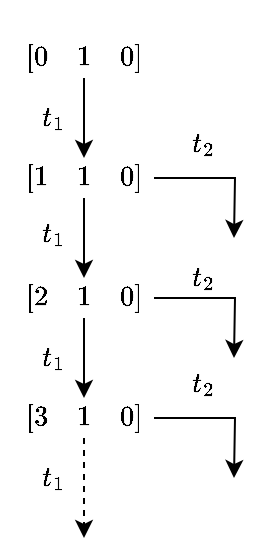 <mxfile version="24.7.17">
  <diagram name="Pagina-1" id="Nyu9GzosfRtS_qjofPWO">
    <mxGraphModel dx="676" dy="391" grid="1" gridSize="10" guides="1" tooltips="1" connect="1" arrows="1" fold="1" page="1" pageScale="1" pageWidth="827" pageHeight="1169" math="1" shadow="0">
      <root>
        <mxCell id="0" />
        <mxCell id="1" parent="0" />
        <mxCell id="9hnhG1vAZfgd4h-FR44S-5" style="edgeStyle=orthogonalEdgeStyle;rounded=0;orthogonalLoop=1;jettySize=auto;html=1;entryX=0.5;entryY=0;entryDx=0;entryDy=0;" edge="1" parent="1" source="9hnhG1vAZfgd4h-FR44S-1" target="9hnhG1vAZfgd4h-FR44S-4">
          <mxGeometry relative="1" as="geometry" />
        </mxCell>
        <mxCell id="9hnhG1vAZfgd4h-FR44S-1" value="\(\begin{bmatrix} 0&amp;amp; 1 &amp;amp; 0&amp;nbsp; \end{bmatrix}\)" style="text;html=1;align=center;verticalAlign=middle;whiteSpace=wrap;rounded=0;" vertex="1" parent="1">
          <mxGeometry x="420" y="220" width="70" height="20" as="geometry" />
        </mxCell>
        <mxCell id="9hnhG1vAZfgd4h-FR44S-2" value="\(t_1\)" style="text;html=1;align=center;verticalAlign=middle;whiteSpace=wrap;rounded=0;" vertex="1" parent="1">
          <mxGeometry x="430" y="250" width="20" height="20" as="geometry" />
        </mxCell>
        <mxCell id="9hnhG1vAZfgd4h-FR44S-3" value="\(t_2\)" style="text;html=1;align=center;verticalAlign=middle;whiteSpace=wrap;rounded=0;" vertex="1" parent="1">
          <mxGeometry x="500" y="260" width="30" height="25" as="geometry" />
        </mxCell>
        <mxCell id="9hnhG1vAZfgd4h-FR44S-7" style="edgeStyle=orthogonalEdgeStyle;rounded=0;orthogonalLoop=1;jettySize=auto;html=1;entryX=0.5;entryY=0;entryDx=0;entryDy=0;" edge="1" parent="1" source="9hnhG1vAZfgd4h-FR44S-4" target="9hnhG1vAZfgd4h-FR44S-6">
          <mxGeometry relative="1" as="geometry" />
        </mxCell>
        <mxCell id="9hnhG1vAZfgd4h-FR44S-14" style="edgeStyle=orthogonalEdgeStyle;rounded=0;orthogonalLoop=1;jettySize=auto;html=1;" edge="1" parent="1" source="9hnhG1vAZfgd4h-FR44S-4">
          <mxGeometry relative="1" as="geometry">
            <mxPoint x="530" y="320" as="targetPoint" />
          </mxGeometry>
        </mxCell>
        <mxCell id="9hnhG1vAZfgd4h-FR44S-4" value="\(\begin{bmatrix} 1&amp;amp; 1 &amp;amp; 0&amp;nbsp; \end{bmatrix}\)" style="text;html=1;align=center;verticalAlign=middle;whiteSpace=wrap;rounded=0;" vertex="1" parent="1">
          <mxGeometry x="420" y="280" width="70" height="20" as="geometry" />
        </mxCell>
        <mxCell id="9hnhG1vAZfgd4h-FR44S-10" style="edgeStyle=orthogonalEdgeStyle;rounded=0;orthogonalLoop=1;jettySize=auto;html=1;entryX=0.5;entryY=0;entryDx=0;entryDy=0;" edge="1" parent="1" source="9hnhG1vAZfgd4h-FR44S-6" target="9hnhG1vAZfgd4h-FR44S-9">
          <mxGeometry relative="1" as="geometry" />
        </mxCell>
        <mxCell id="9hnhG1vAZfgd4h-FR44S-15" style="edgeStyle=orthogonalEdgeStyle;rounded=0;orthogonalLoop=1;jettySize=auto;html=1;" edge="1" parent="1" source="9hnhG1vAZfgd4h-FR44S-6">
          <mxGeometry relative="1" as="geometry">
            <mxPoint x="530" y="380" as="targetPoint" />
          </mxGeometry>
        </mxCell>
        <mxCell id="9hnhG1vAZfgd4h-FR44S-6" value="\(\begin{bmatrix} 2&amp;amp; 1 &amp;amp; 0&amp;nbsp; \end{bmatrix}\)" style="text;html=1;align=center;verticalAlign=middle;whiteSpace=wrap;rounded=0;" vertex="1" parent="1">
          <mxGeometry x="420" y="340" width="70" height="20" as="geometry" />
        </mxCell>
        <mxCell id="9hnhG1vAZfgd4h-FR44S-16" style="edgeStyle=orthogonalEdgeStyle;rounded=0;orthogonalLoop=1;jettySize=auto;html=1;" edge="1" parent="1" source="9hnhG1vAZfgd4h-FR44S-9">
          <mxGeometry relative="1" as="geometry">
            <mxPoint x="530" y="440" as="targetPoint" />
          </mxGeometry>
        </mxCell>
        <mxCell id="9hnhG1vAZfgd4h-FR44S-19" style="edgeStyle=orthogonalEdgeStyle;rounded=0;orthogonalLoop=1;jettySize=auto;html=1;dashed=1;" edge="1" parent="1" source="9hnhG1vAZfgd4h-FR44S-9">
          <mxGeometry relative="1" as="geometry">
            <mxPoint x="455" y="470" as="targetPoint" />
          </mxGeometry>
        </mxCell>
        <mxCell id="9hnhG1vAZfgd4h-FR44S-9" value="\(\begin{bmatrix} 3&amp;amp; 1 &amp;amp; 0&amp;nbsp; \end{bmatrix}\)" style="text;html=1;align=center;verticalAlign=middle;whiteSpace=wrap;rounded=0;" vertex="1" parent="1">
          <mxGeometry x="420" y="400" width="70" height="20" as="geometry" />
        </mxCell>
        <mxCell id="9hnhG1vAZfgd4h-FR44S-11" value="\(t_1\)" style="text;html=1;align=center;verticalAlign=middle;whiteSpace=wrap;rounded=0;" vertex="1" parent="1">
          <mxGeometry x="430" y="307.5" width="20" height="20" as="geometry" />
        </mxCell>
        <mxCell id="9hnhG1vAZfgd4h-FR44S-12" value="\(t_1\)" style="text;html=1;align=center;verticalAlign=middle;whiteSpace=wrap;rounded=0;" vertex="1" parent="1">
          <mxGeometry x="430" y="370" width="20" height="20" as="geometry" />
        </mxCell>
        <mxCell id="9hnhG1vAZfgd4h-FR44S-17" value="\(t_2\)" style="text;html=1;align=center;verticalAlign=middle;whiteSpace=wrap;rounded=0;" vertex="1" parent="1">
          <mxGeometry x="500" y="327.5" width="30" height="25" as="geometry" />
        </mxCell>
        <mxCell id="9hnhG1vAZfgd4h-FR44S-18" value="\(t_2\)" style="text;html=1;align=center;verticalAlign=middle;whiteSpace=wrap;rounded=0;" vertex="1" parent="1">
          <mxGeometry x="500" y="380" width="30" height="25" as="geometry" />
        </mxCell>
        <mxCell id="9hnhG1vAZfgd4h-FR44S-20" value="\(t_1\)" style="text;html=1;align=center;verticalAlign=middle;whiteSpace=wrap;rounded=0;" vertex="1" parent="1">
          <mxGeometry x="430" y="430" width="20" height="20" as="geometry" />
        </mxCell>
      </root>
    </mxGraphModel>
  </diagram>
</mxfile>
